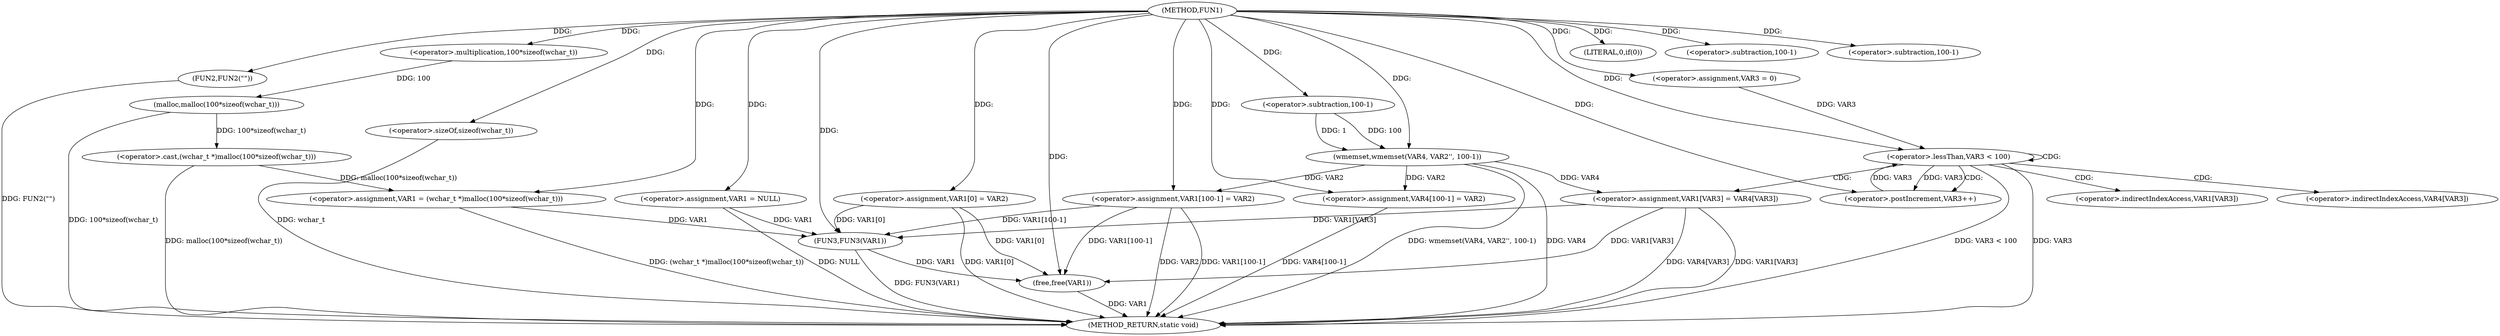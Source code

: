 digraph FUN1 {  
"1000100" [label = "(METHOD,FUN1)" ]
"1000171" [label = "(METHOD_RETURN,static void)" ]
"1000103" [label = "(<operator>.assignment,VAR1 = NULL)" ]
"1000107" [label = "(LITERAL,0,if(0))" ]
"1000109" [label = "(FUN2,FUN2(\"\"))" ]
"1000113" [label = "(<operator>.assignment,VAR1 = (wchar_t *)malloc(100*sizeof(wchar_t)))" ]
"1000115" [label = "(<operator>.cast,(wchar_t *)malloc(100*sizeof(wchar_t)))" ]
"1000117" [label = "(malloc,malloc(100*sizeof(wchar_t)))" ]
"1000118" [label = "(<operator>.multiplication,100*sizeof(wchar_t))" ]
"1000120" [label = "(<operator>.sizeOf,sizeof(wchar_t))" ]
"1000122" [label = "(<operator>.assignment,VAR1[0] = VAR2)" ]
"1000130" [label = "(wmemset,wmemset(VAR4, VAR2'', 100-1))" ]
"1000133" [label = "(<operator>.subtraction,100-1)" ]
"1000136" [label = "(<operator>.assignment,VAR4[100-1] = VAR2)" ]
"1000139" [label = "(<operator>.subtraction,100-1)" ]
"1000144" [label = "(<operator>.assignment,VAR3 = 0)" ]
"1000147" [label = "(<operator>.lessThan,VAR3 < 100)" ]
"1000150" [label = "(<operator>.postIncrement,VAR3++)" ]
"1000153" [label = "(<operator>.assignment,VAR1[VAR3] = VAR4[VAR3])" ]
"1000160" [label = "(<operator>.assignment,VAR1[100-1] = VAR2)" ]
"1000163" [label = "(<operator>.subtraction,100-1)" ]
"1000167" [label = "(FUN3,FUN3(VAR1))" ]
"1000169" [label = "(free,free(VAR1))" ]
"1000154" [label = "(<operator>.indirectIndexAccess,VAR1[VAR3])" ]
"1000157" [label = "(<operator>.indirectIndexAccess,VAR4[VAR3])" ]
  "1000115" -> "1000171"  [ label = "DDG: malloc(100*sizeof(wchar_t))"] 
  "1000130" -> "1000171"  [ label = "DDG: wmemset(VAR4, VAR2'', 100-1)"] 
  "1000153" -> "1000171"  [ label = "DDG: VAR4[VAR3]"] 
  "1000103" -> "1000171"  [ label = "DDG: NULL"] 
  "1000122" -> "1000171"  [ label = "DDG: VAR1[0]"] 
  "1000160" -> "1000171"  [ label = "DDG: VAR2"] 
  "1000147" -> "1000171"  [ label = "DDG: VAR3"] 
  "1000117" -> "1000171"  [ label = "DDG: 100*sizeof(wchar_t)"] 
  "1000153" -> "1000171"  [ label = "DDG: VAR1[VAR3]"] 
  "1000130" -> "1000171"  [ label = "DDG: VAR4"] 
  "1000167" -> "1000171"  [ label = "DDG: FUN3(VAR1)"] 
  "1000113" -> "1000171"  [ label = "DDG: (wchar_t *)malloc(100*sizeof(wchar_t))"] 
  "1000120" -> "1000171"  [ label = "DDG: wchar_t"] 
  "1000169" -> "1000171"  [ label = "DDG: VAR1"] 
  "1000147" -> "1000171"  [ label = "DDG: VAR3 < 100"] 
  "1000160" -> "1000171"  [ label = "DDG: VAR1[100-1]"] 
  "1000136" -> "1000171"  [ label = "DDG: VAR4[100-1]"] 
  "1000109" -> "1000171"  [ label = "DDG: FUN2(\"\")"] 
  "1000100" -> "1000103"  [ label = "DDG: "] 
  "1000100" -> "1000107"  [ label = "DDG: "] 
  "1000100" -> "1000109"  [ label = "DDG: "] 
  "1000115" -> "1000113"  [ label = "DDG: malloc(100*sizeof(wchar_t))"] 
  "1000100" -> "1000113"  [ label = "DDG: "] 
  "1000117" -> "1000115"  [ label = "DDG: 100*sizeof(wchar_t)"] 
  "1000118" -> "1000117"  [ label = "DDG: 100"] 
  "1000100" -> "1000118"  [ label = "DDG: "] 
  "1000100" -> "1000120"  [ label = "DDG: "] 
  "1000100" -> "1000122"  [ label = "DDG: "] 
  "1000100" -> "1000130"  [ label = "DDG: "] 
  "1000133" -> "1000130"  [ label = "DDG: 100"] 
  "1000133" -> "1000130"  [ label = "DDG: 1"] 
  "1000100" -> "1000133"  [ label = "DDG: "] 
  "1000130" -> "1000136"  [ label = "DDG: VAR2"] 
  "1000100" -> "1000136"  [ label = "DDG: "] 
  "1000100" -> "1000139"  [ label = "DDG: "] 
  "1000100" -> "1000144"  [ label = "DDG: "] 
  "1000150" -> "1000147"  [ label = "DDG: VAR3"] 
  "1000144" -> "1000147"  [ label = "DDG: VAR3"] 
  "1000100" -> "1000147"  [ label = "DDG: "] 
  "1000147" -> "1000150"  [ label = "DDG: VAR3"] 
  "1000100" -> "1000150"  [ label = "DDG: "] 
  "1000130" -> "1000153"  [ label = "DDG: VAR4"] 
  "1000100" -> "1000160"  [ label = "DDG: "] 
  "1000130" -> "1000160"  [ label = "DDG: VAR2"] 
  "1000100" -> "1000163"  [ label = "DDG: "] 
  "1000103" -> "1000167"  [ label = "DDG: VAR1"] 
  "1000113" -> "1000167"  [ label = "DDG: VAR1"] 
  "1000122" -> "1000167"  [ label = "DDG: VAR1[0]"] 
  "1000153" -> "1000167"  [ label = "DDG: VAR1[VAR3]"] 
  "1000160" -> "1000167"  [ label = "DDG: VAR1[100-1]"] 
  "1000100" -> "1000167"  [ label = "DDG: "] 
  "1000167" -> "1000169"  [ label = "DDG: VAR1"] 
  "1000122" -> "1000169"  [ label = "DDG: VAR1[0]"] 
  "1000153" -> "1000169"  [ label = "DDG: VAR1[VAR3]"] 
  "1000160" -> "1000169"  [ label = "DDG: VAR1[100-1]"] 
  "1000100" -> "1000169"  [ label = "DDG: "] 
  "1000147" -> "1000153"  [ label = "CDG: "] 
  "1000147" -> "1000154"  [ label = "CDG: "] 
  "1000147" -> "1000147"  [ label = "CDG: "] 
  "1000147" -> "1000150"  [ label = "CDG: "] 
  "1000147" -> "1000157"  [ label = "CDG: "] 
}
